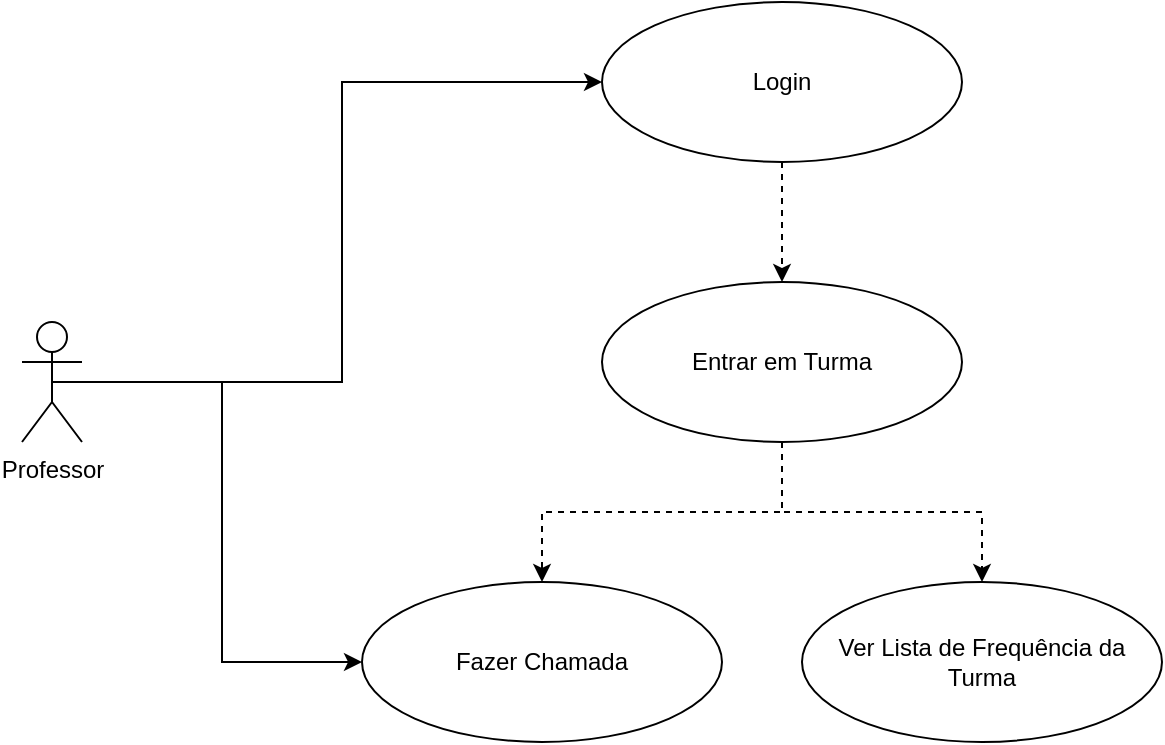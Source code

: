 <mxfile version="24.7.12">
  <diagram name="Página-1" id="Hiv6RKF6de226eRRTs46">
    <mxGraphModel dx="1426" dy="749" grid="1" gridSize="10" guides="1" tooltips="1" connect="1" arrows="1" fold="1" page="1" pageScale="1" pageWidth="827" pageHeight="1169" math="0" shadow="0">
      <root>
        <mxCell id="0" />
        <mxCell id="1" parent="0" />
        <mxCell id="T-CPQaU_T2SkgidZqppq-9" style="edgeStyle=orthogonalEdgeStyle;rounded=0;orthogonalLoop=1;jettySize=auto;html=1;exitX=0.5;exitY=1;exitDx=0;exitDy=0;labelBackgroundColor=none;fontColor=default;" edge="1" parent="1" source="T-CPQaU_T2SkgidZqppq-6" target="T-CPQaU_T2SkgidZqppq-6">
          <mxGeometry relative="1" as="geometry" />
        </mxCell>
        <mxCell id="T-CPQaU_T2SkgidZqppq-10" style="edgeStyle=orthogonalEdgeStyle;rounded=0;orthogonalLoop=1;jettySize=auto;html=1;exitX=0.5;exitY=0.5;exitDx=0;exitDy=0;exitPerimeter=0;labelBackgroundColor=none;fontColor=default;" edge="1" parent="1" source="T-CPQaU_T2SkgidZqppq-1">
          <mxGeometry relative="1" as="geometry">
            <mxPoint x="215" y="380" as="targetPoint" />
          </mxGeometry>
        </mxCell>
        <mxCell id="T-CPQaU_T2SkgidZqppq-14" style="edgeStyle=orthogonalEdgeStyle;rounded=0;orthogonalLoop=1;jettySize=auto;html=1;exitX=0.5;exitY=0.5;exitDx=0;exitDy=0;exitPerimeter=0;entryX=0;entryY=0.5;entryDx=0;entryDy=0;labelBackgroundColor=none;fontColor=default;" edge="1" parent="1" source="T-CPQaU_T2SkgidZqppq-1" target="T-CPQaU_T2SkgidZqppq-7">
          <mxGeometry relative="1" as="geometry" />
        </mxCell>
        <mxCell id="T-CPQaU_T2SkgidZqppq-20" style="edgeStyle=orthogonalEdgeStyle;rounded=0;orthogonalLoop=1;jettySize=auto;html=1;exitX=0.5;exitY=0.5;exitDx=0;exitDy=0;exitPerimeter=0;entryX=0;entryY=0.5;entryDx=0;entryDy=0;" edge="1" parent="1" source="T-CPQaU_T2SkgidZqppq-1" target="T-CPQaU_T2SkgidZqppq-4">
          <mxGeometry relative="1" as="geometry" />
        </mxCell>
        <mxCell id="T-CPQaU_T2SkgidZqppq-1" value="Professor" style="shape=umlActor;verticalLabelPosition=bottom;verticalAlign=top;html=1;outlineConnect=0;labelBackgroundColor=none;" vertex="1" parent="1">
          <mxGeometry x="200" y="350" width="30" height="60" as="geometry" />
        </mxCell>
        <mxCell id="T-CPQaU_T2SkgidZqppq-21" style="edgeStyle=orthogonalEdgeStyle;rounded=0;orthogonalLoop=1;jettySize=auto;html=1;exitX=0.5;exitY=1;exitDx=0;exitDy=0;dashed=1;" edge="1" parent="1" source="T-CPQaU_T2SkgidZqppq-4" target="T-CPQaU_T2SkgidZqppq-6">
          <mxGeometry relative="1" as="geometry" />
        </mxCell>
        <mxCell id="T-CPQaU_T2SkgidZqppq-4" value="Login" style="ellipse;whiteSpace=wrap;html=1;labelBackgroundColor=none;" vertex="1" parent="1">
          <mxGeometry x="490" y="190" width="180" height="80" as="geometry" />
        </mxCell>
        <mxCell id="T-CPQaU_T2SkgidZqppq-16" value="" style="edgeStyle=orthogonalEdgeStyle;rounded=0;orthogonalLoop=1;jettySize=auto;html=1;dashed=1;labelBackgroundColor=none;fontColor=default;" edge="1" parent="1" source="T-CPQaU_T2SkgidZqppq-6" target="T-CPQaU_T2SkgidZqppq-7">
          <mxGeometry relative="1" as="geometry" />
        </mxCell>
        <mxCell id="T-CPQaU_T2SkgidZqppq-23" style="edgeStyle=orthogonalEdgeStyle;rounded=0;orthogonalLoop=1;jettySize=auto;html=1;exitX=0.5;exitY=1;exitDx=0;exitDy=0;entryX=0.5;entryY=0;entryDx=0;entryDy=0;dashed=1;" edge="1" parent="1" source="T-CPQaU_T2SkgidZqppq-6" target="T-CPQaU_T2SkgidZqppq-19">
          <mxGeometry relative="1" as="geometry" />
        </mxCell>
        <mxCell id="T-CPQaU_T2SkgidZqppq-6" value="Entrar em Turma" style="ellipse;whiteSpace=wrap;html=1;labelBackgroundColor=none;" vertex="1" parent="1">
          <mxGeometry x="490" y="330" width="180" height="80" as="geometry" />
        </mxCell>
        <mxCell id="T-CPQaU_T2SkgidZqppq-7" value="Fazer Chamada" style="ellipse;whiteSpace=wrap;html=1;labelBackgroundColor=none;" vertex="1" parent="1">
          <mxGeometry x="370" y="480" width="180" height="80" as="geometry" />
        </mxCell>
        <mxCell id="T-CPQaU_T2SkgidZqppq-19" value="Ver Lista de Frequência da Turma" style="ellipse;whiteSpace=wrap;html=1;labelBackgroundColor=none;" vertex="1" parent="1">
          <mxGeometry x="590" y="480" width="180" height="80" as="geometry" />
        </mxCell>
      </root>
    </mxGraphModel>
  </diagram>
</mxfile>
